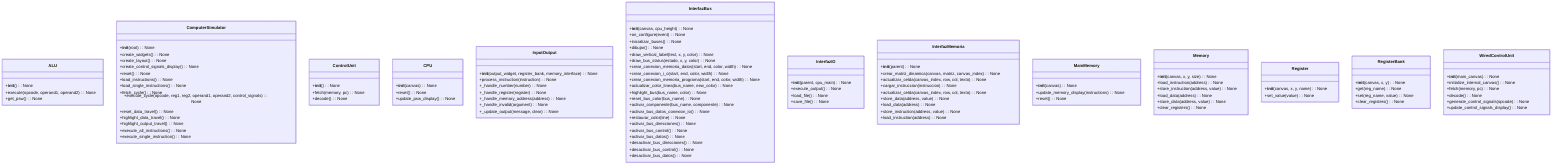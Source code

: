 classDiagram
class ALU {
  +__init__() : None
  +execute(opcode, operand1, operand2) : None
  +get_psw() : None
}
class ComputerSimulator {
  +__init__(root) : None
  +create_widgets() : None
  +create_layout() : None
  +create_control_signals_display() : None
  +reset() : None
  +load_instructions() : None
  +load_single_instructions() : None
  +fetch_cycle() : None
  +execute_cycle(opcode, reg1, reg2, operand1, operand2, control_signals) : None
  +reset_data_travel() : None
  +highlight_data_travel() : None
  +highlight_output_travel() : None
  +execute_all_instructions() : None
  +execute_single_instruction() : None
}
class ControlUnit {
  +__init__() : None
  +fetch(memory, pc) : None
  +decode() : None
}
class CPU {
  +__init__(canvas) : None
  +reset() : None
  +update_psw_display() : None
}
class InputOutput {
  +__init__(output_widget, register_bank, memory_interface) : None
  +process_instruction(instruction) : None
  +_handle_number(number) : None
  +_handle_register(register) : None
  +_handle_memory_address(address) : None
  +_handle_invalid(argument) : None
  +_update_output(message, clear) : None
}
class InterfazBus {
  +__init__(canvas, cpu_height) : None
  +on_configure(event) : None
  +inicializar_buses() : None
  +dibujar() : None
  +draw_vertical_label(text, x, y, color) : None
  +draw_bus_status(estado, x, y, color) : None
  +crear_conexion_memoria_datos(start, end, color, width) : None
  +crear_conexion_i_o(start, end, color, width) : None
  +crear_conexion_memoria_programa(start, end, color, width) : None
  +actualizar_color_linea(bus_name, new_color) : None
  +highlight_bus(bus_name, color) : None
  +reset_bus_color(bus_name) : None
  +activar_componente(bus_name, componente) : None
  +activar_bus_datos_conexion_io() : None
  +restaurar_color(line) : None
  +activar_bus_direcciones() : None
  +activar_bus_control() : None
  +activar_bus_datos() : None
  +desactivar_bus_direcciones() : None
  +desactivar_bus_control() : None
  +desactivar_bus_datos() : None
}
class InterfazIO {
  +__init__(parent, cpu_main) : None
  +execute_output() : None
  +load_file() : None
  +save_file() : None
}
class InterfazMemoria {
  +__init__(parent) : None
  +crear_matriz_dinamica(canvas, matriz, canvas_index) : None
  +actualizar_celda(canvas_index, row, col, texto) : None
  +cargar_instruccion(instruccion) : None
  +actualizar_celda(canvas_index, row, col, texto) : None
  +store_data(address, value) : None
  +load_data(address) : None
  +store_instruction(address, value) : None
  +load_instruction(address) : None
}
class MainMemory {
  +__init__(canvas) : None
  +update_memory_display(instructions) : None
  +reset() : None
}
class Memory {
  +__init__(canvas, x, y, size) : None
  +load_instruction(address) : None
  +store_instruction(address, value) : None
  +load_data(address) : None
  +store_data(address, value) : None
  +clear_registers() : None
}
class Register {
  +__init__(canvas, x, y, name) : None
  +set_value(value) : None
}
class RegisterBank {
  +__init__(canvas, x, y) : None
  +get(reg_name) : None
  +set(reg_name, value) : None
  +clear_registers() : None
}
class WiredControlUnit {
  +__init__(main_canvas) : None
  +initialize_internal_canvas() : None
  +fetch(memory, pc) : None
  +decode() : None
  +generate_control_signals(opcode) : None
  +update_control_signals_display() : None
}